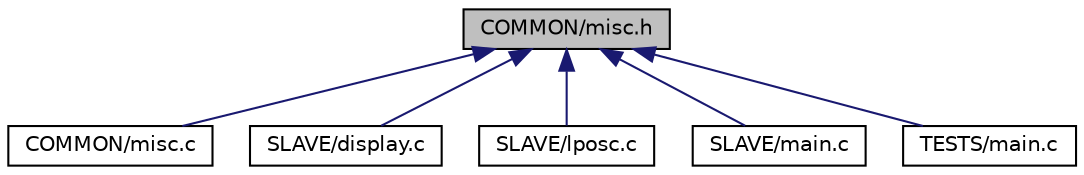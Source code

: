 digraph "COMMON/misc.h"
{
 // LATEX_PDF_SIZE
  edge [fontname="Helvetica",fontsize="10",labelfontname="Helvetica",labelfontsize="10"];
  node [fontname="Helvetica",fontsize="10",shape=record];
  Node3 [label="COMMON/misc.h",height=0.2,width=0.4,color="black", fillcolor="grey75", style="filled", fontcolor="black",tooltip="Extern display & debug functions."];
  Node3 -> Node4 [dir="back",color="midnightblue",fontsize="10",style="solid",fontname="Helvetica"];
  Node4 [label="COMMON/misc.c",height=0.2,width=0.4,color="black", fillcolor="white", style="filled",URL="$misc_8c.html",tooltip="Display error messages & perform delay in using timer."];
  Node3 -> Node5 [dir="back",color="midnightblue",fontsize="10",style="solid",fontname="Helvetica"];
  Node5 [label="SLAVE/display.c",height=0.2,width=0.4,color="black", fillcolor="white", style="filled",URL="$display_8c.html",tooltip="Display received packets in LCD/Debug link."];
  Node3 -> Node6 [dir="back",color="midnightblue",fontsize="10",style="solid",fontname="Helvetica"];
  Node6 [label="SLAVE/lposc.c",height=0.2,width=0.4,color="black", fillcolor="white", style="filled",URL="$lposc_8c.html",tooltip="Calibration of LPOSC Oscillator."];
  Node3 -> Node7 [dir="back",color="midnightblue",fontsize="10",style="solid",fontname="Helvetica"];
  Node7 [label="SLAVE/main.c",height=0.2,width=0.4,color="black", fillcolor="white", style="filled",URL="$_s_l_a_v_e_2main_8c.html",tooltip="Code skeleton for SLAVE module, illustrating reception of packets. The packet format is determined by..."];
  Node3 -> Node8 [dir="back",color="midnightblue",fontsize="10",style="solid",fontname="Helvetica"];
  Node8 [label="TESTS/main.c",height=0.2,width=0.4,color="black", fillcolor="white", style="filled",URL="$_t_e_s_t_s_2main_8c.html",tooltip="Provides basic evaluation functions like transmitting CW or measuring BER from a 101010 bit stream Ra..."];
}
